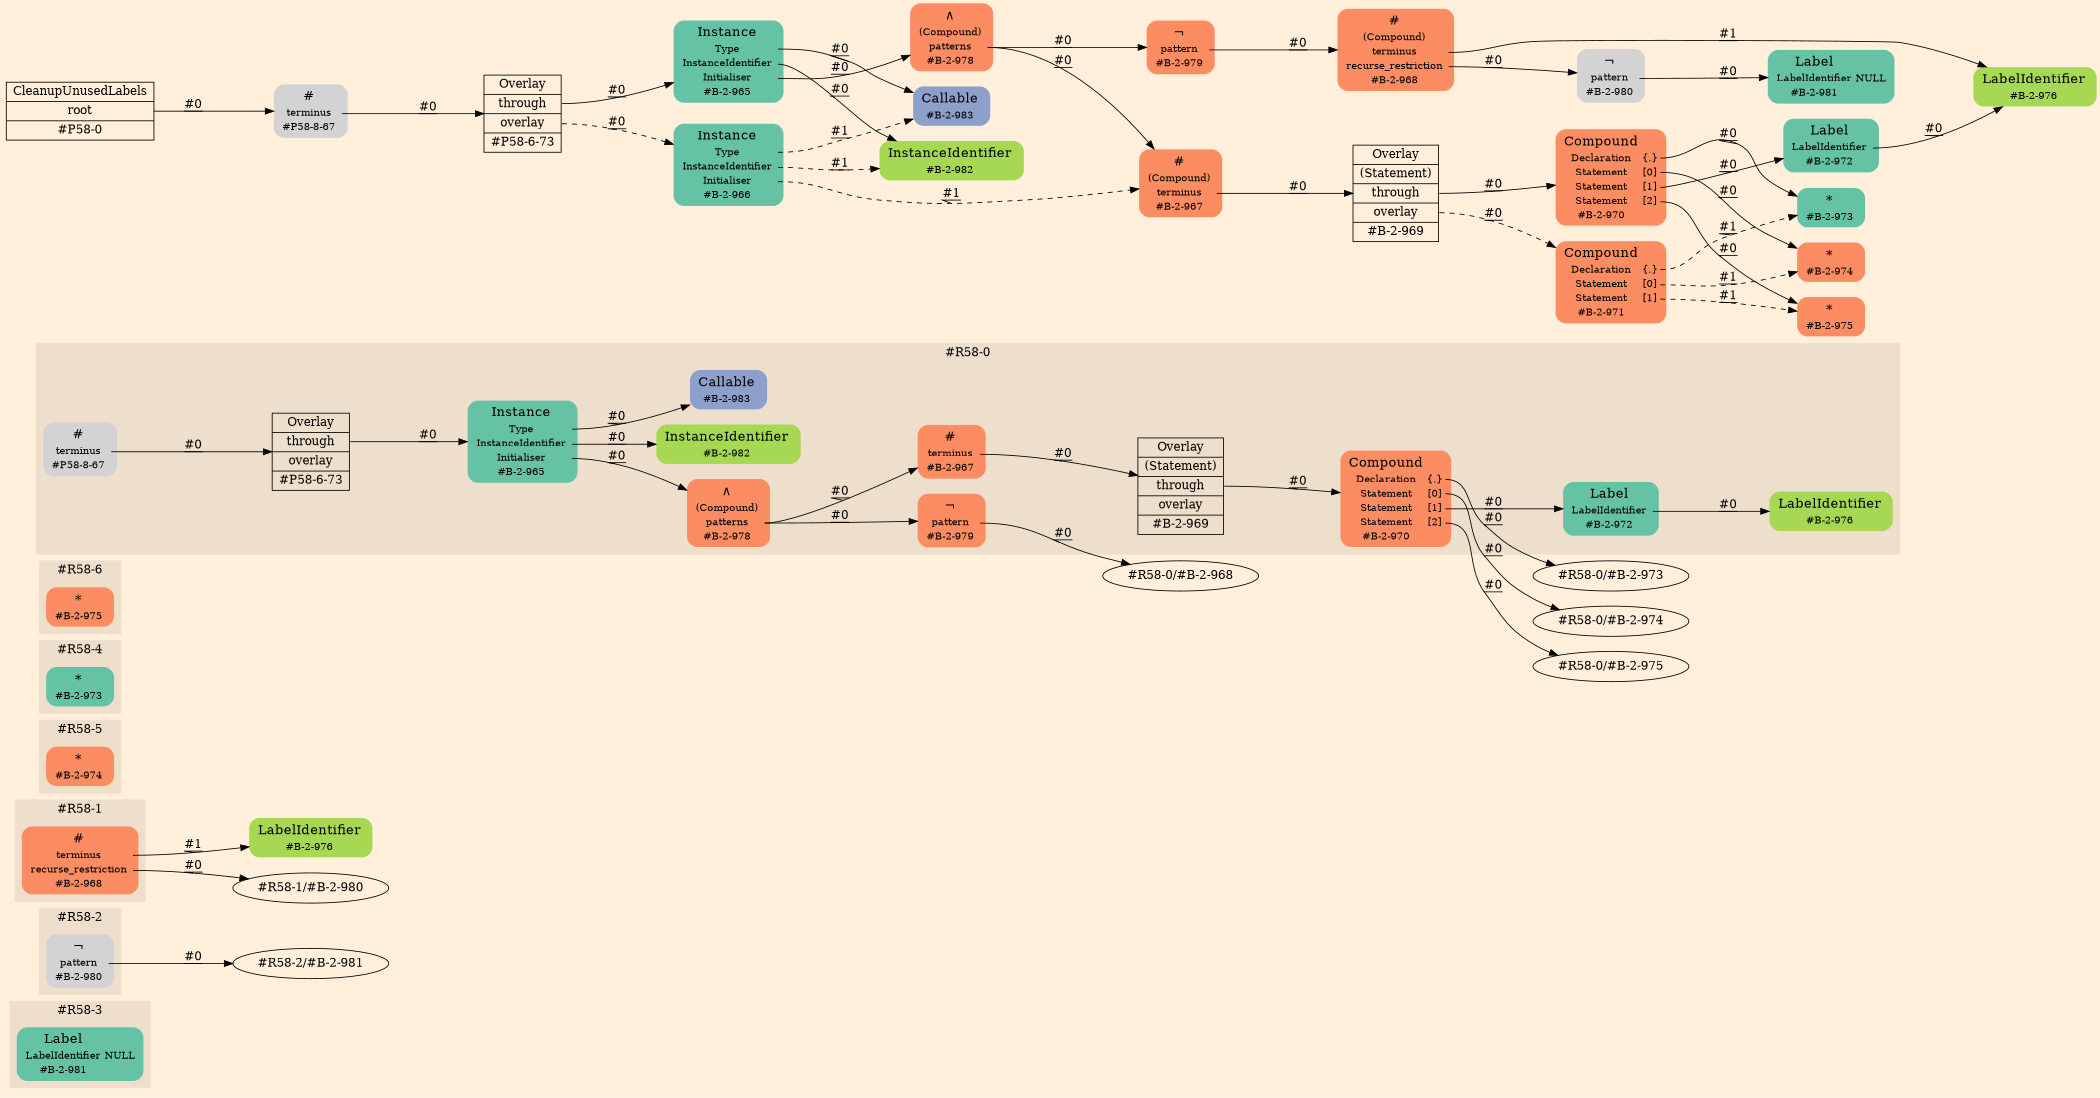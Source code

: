 digraph Inferno {
graph [
rankdir = "LR"
ranksep = 1.0
size = "14,20"
bgcolor = antiquewhite1
color = black
fontcolor = black
];
node [
];
subgraph "cluster#R58-3" {
label = "#R58-3"
style = "filled"
color = antiquewhite2
"#R58-3/#B-2-981" [
shape = "plaintext"
fillcolor = "/set28/1"
label = <<TABLE BORDER="0" CELLBORDER="0" CELLSPACING="0">
 <TR>
  <TD><FONT POINT-SIZE="16.0">Label</FONT></TD>
  <TD></TD>
 </TR>
 <TR>
  <TD>LabelIdentifier</TD>
  <TD PORT="port0">NULL</TD>
 </TR>
 <TR>
  <TD>#B-2-981</TD>
  <TD PORT="port1"></TD>
 </TR>
</TABLE>>
style = "rounded,filled"
fontsize = "12"
];
}
subgraph "cluster#R58-2" {
label = "#R58-2"
style = "filled"
color = antiquewhite2
"#R58-2/#B-2-980" [
shape = "plaintext"
label = <<TABLE BORDER="0" CELLBORDER="0" CELLSPACING="0">
 <TR>
  <TD><FONT POINT-SIZE="16.0">¬</FONT></TD>
  <TD></TD>
 </TR>
 <TR>
  <TD>pattern</TD>
  <TD PORT="port0"></TD>
 </TR>
 <TR>
  <TD>#B-2-980</TD>
  <TD PORT="port1"></TD>
 </TR>
</TABLE>>
style = "rounded,filled"
fontsize = "12"
];
}
"#R58-1/#B-2-976" [
shape = "plaintext"
fillcolor = "/set28/5"
label = <<TABLE BORDER="0" CELLBORDER="0" CELLSPACING="0">
 <TR>
  <TD><FONT POINT-SIZE="16.0">LabelIdentifier</FONT></TD>
  <TD></TD>
 </TR>
 <TR>
  <TD>#B-2-976</TD>
  <TD PORT="port0"></TD>
 </TR>
</TABLE>>
style = "rounded,filled"
fontsize = "12"
];
subgraph "cluster#R58-1" {
label = "#R58-1"
style = "filled"
color = antiquewhite2
"#R58-1/#B-2-968" [
shape = "plaintext"
fillcolor = "/set28/2"
label = <<TABLE BORDER="0" CELLBORDER="0" CELLSPACING="0">
 <TR>
  <TD><FONT POINT-SIZE="16.0">#</FONT></TD>
  <TD></TD>
 </TR>
 <TR>
  <TD>terminus</TD>
  <TD PORT="port0"></TD>
 </TR>
 <TR>
  <TD>recurse_restriction</TD>
  <TD PORT="port1"></TD>
 </TR>
 <TR>
  <TD>#B-2-968</TD>
  <TD PORT="port2"></TD>
 </TR>
</TABLE>>
style = "rounded,filled"
fontsize = "12"
];
}
subgraph "cluster#R58-5" {
label = "#R58-5"
style = "filled"
color = antiquewhite2
"#R58-5/#B-2-974" [
shape = "plaintext"
fillcolor = "/set28/2"
label = <<TABLE BORDER="0" CELLBORDER="0" CELLSPACING="0">
 <TR>
  <TD><FONT POINT-SIZE="16.0">*</FONT></TD>
  <TD></TD>
 </TR>
 <TR>
  <TD>#B-2-974</TD>
  <TD PORT="port0"></TD>
 </TR>
</TABLE>>
style = "rounded,filled"
fontsize = "12"
];
}
subgraph "cluster#R58-4" {
label = "#R58-4"
style = "filled"
color = antiquewhite2
"#R58-4/#B-2-973" [
shape = "plaintext"
fillcolor = "/set28/1"
label = <<TABLE BORDER="0" CELLBORDER="0" CELLSPACING="0">
 <TR>
  <TD><FONT POINT-SIZE="16.0">*</FONT></TD>
  <TD></TD>
 </TR>
 <TR>
  <TD>#B-2-973</TD>
  <TD PORT="port0"></TD>
 </TR>
</TABLE>>
style = "rounded,filled"
fontsize = "12"
];
}
subgraph "cluster#R58-6" {
label = "#R58-6"
style = "filled"
color = antiquewhite2
"#R58-6/#B-2-975" [
shape = "plaintext"
fillcolor = "/set28/2"
label = <<TABLE BORDER="0" CELLBORDER="0" CELLSPACING="0">
 <TR>
  <TD><FONT POINT-SIZE="16.0">*</FONT></TD>
  <TD></TD>
 </TR>
 <TR>
  <TD>#B-2-975</TD>
  <TD PORT="port0"></TD>
 </TR>
</TABLE>>
style = "rounded,filled"
fontsize = "12"
];
}
subgraph "cluster#R58-0" {
label = "#R58-0"
style = "filled"
color = antiquewhite2
"#R58-0/#B-2-979" [
shape = "plaintext"
fillcolor = "/set28/2"
label = <<TABLE BORDER="0" CELLBORDER="0" CELLSPACING="0">
 <TR>
  <TD><FONT POINT-SIZE="16.0">¬</FONT></TD>
  <TD></TD>
 </TR>
 <TR>
  <TD>pattern</TD>
  <TD PORT="port0"></TD>
 </TR>
 <TR>
  <TD>#B-2-979</TD>
  <TD PORT="port1"></TD>
 </TR>
</TABLE>>
style = "rounded,filled"
fontsize = "12"
];
"#R58-0/#B-2-976" [
shape = "plaintext"
fillcolor = "/set28/5"
label = <<TABLE BORDER="0" CELLBORDER="0" CELLSPACING="0">
 <TR>
  <TD><FONT POINT-SIZE="16.0">LabelIdentifier</FONT></TD>
  <TD></TD>
 </TR>
 <TR>
  <TD>#B-2-976</TD>
  <TD PORT="port0"></TD>
 </TR>
</TABLE>>
style = "rounded,filled"
fontsize = "12"
];
"#R58-0/#B-2-970" [
shape = "plaintext"
fillcolor = "/set28/2"
label = <<TABLE BORDER="0" CELLBORDER="0" CELLSPACING="0">
 <TR>
  <TD><FONT POINT-SIZE="16.0">Compound</FONT></TD>
  <TD></TD>
 </TR>
 <TR>
  <TD>Declaration</TD>
  <TD PORT="port0">{.}</TD>
 </TR>
 <TR>
  <TD>Statement</TD>
  <TD PORT="port1">[0]</TD>
 </TR>
 <TR>
  <TD>Statement</TD>
  <TD PORT="port2">[1]</TD>
 </TR>
 <TR>
  <TD>Statement</TD>
  <TD PORT="port3">[2]</TD>
 </TR>
 <TR>
  <TD>#B-2-970</TD>
  <TD PORT="port4"></TD>
 </TR>
</TABLE>>
style = "rounded,filled"
fontsize = "12"
];
"#R58-0/#B-2-969" [
shape = "record"
fillcolor = antiquewhite2
label = "<fixed> Overlay | <port0> (Statement) | <port1> through | <port2> overlay | <port3> #B-2-969"
style = "filled"
fontsize = "14"
color = black
fontcolor = black
];
"#R58-0/#B-2-967" [
shape = "plaintext"
fillcolor = "/set28/2"
label = <<TABLE BORDER="0" CELLBORDER="0" CELLSPACING="0">
 <TR>
  <TD><FONT POINT-SIZE="16.0">#</FONT></TD>
  <TD></TD>
 </TR>
 <TR>
  <TD>terminus</TD>
  <TD PORT="port0"></TD>
 </TR>
 <TR>
  <TD>#B-2-967</TD>
  <TD PORT="port1"></TD>
 </TR>
</TABLE>>
style = "rounded,filled"
fontsize = "12"
];
"#R58-0/#P58-6-73" [
shape = "record"
fillcolor = antiquewhite2
label = "<fixed> Overlay | <port0> through | <port1> overlay | <port2> #P58-6-73"
style = "filled"
fontsize = "14"
color = black
fontcolor = black
];
"#R58-0/#P58-8-67" [
shape = "plaintext"
label = <<TABLE BORDER="0" CELLBORDER="0" CELLSPACING="0">
 <TR>
  <TD><FONT POINT-SIZE="16.0">#</FONT></TD>
  <TD></TD>
 </TR>
 <TR>
  <TD>terminus</TD>
  <TD PORT="port0"></TD>
 </TR>
 <TR>
  <TD>#P58-8-67</TD>
  <TD PORT="port1"></TD>
 </TR>
</TABLE>>
style = "rounded,filled"
fontsize = "12"
];
"#R58-0/#B-2-965" [
shape = "plaintext"
fillcolor = "/set28/1"
label = <<TABLE BORDER="0" CELLBORDER="0" CELLSPACING="0">
 <TR>
  <TD><FONT POINT-SIZE="16.0">Instance</FONT></TD>
  <TD></TD>
 </TR>
 <TR>
  <TD>Type</TD>
  <TD PORT="port0"></TD>
 </TR>
 <TR>
  <TD>InstanceIdentifier</TD>
  <TD PORT="port1"></TD>
 </TR>
 <TR>
  <TD>Initialiser</TD>
  <TD PORT="port2"></TD>
 </TR>
 <TR>
  <TD>#B-2-965</TD>
  <TD PORT="port3"></TD>
 </TR>
</TABLE>>
style = "rounded,filled"
fontsize = "12"
];
"#R58-0/#B-2-983" [
shape = "plaintext"
fillcolor = "/set28/3"
label = <<TABLE BORDER="0" CELLBORDER="0" CELLSPACING="0">
 <TR>
  <TD><FONT POINT-SIZE="16.0">Callable</FONT></TD>
  <TD></TD>
 </TR>
 <TR>
  <TD>#B-2-983</TD>
  <TD PORT="port0"></TD>
 </TR>
</TABLE>>
style = "rounded,filled"
fontsize = "12"
];
"#R58-0/#B-2-982" [
shape = "plaintext"
fillcolor = "/set28/5"
label = <<TABLE BORDER="0" CELLBORDER="0" CELLSPACING="0">
 <TR>
  <TD><FONT POINT-SIZE="16.0">InstanceIdentifier</FONT></TD>
  <TD></TD>
 </TR>
 <TR>
  <TD>#B-2-982</TD>
  <TD PORT="port0"></TD>
 </TR>
</TABLE>>
style = "rounded,filled"
fontsize = "12"
];
"#R58-0/#B-2-972" [
shape = "plaintext"
fillcolor = "/set28/1"
label = <<TABLE BORDER="0" CELLBORDER="0" CELLSPACING="0">
 <TR>
  <TD><FONT POINT-SIZE="16.0">Label</FONT></TD>
  <TD></TD>
 </TR>
 <TR>
  <TD>LabelIdentifier</TD>
  <TD PORT="port0"></TD>
 </TR>
 <TR>
  <TD>#B-2-972</TD>
  <TD PORT="port1"></TD>
 </TR>
</TABLE>>
style = "rounded,filled"
fontsize = "12"
];
"#R58-0/#B-2-978" [
shape = "plaintext"
fillcolor = "/set28/2"
label = <<TABLE BORDER="0" CELLBORDER="0" CELLSPACING="0">
 <TR>
  <TD><FONT POINT-SIZE="16.0">∧</FONT></TD>
  <TD></TD>
 </TR>
 <TR>
  <TD>(Compound)</TD>
  <TD PORT="port0"></TD>
 </TR>
 <TR>
  <TD>patterns</TD>
  <TD PORT="port1"></TD>
 </TR>
 <TR>
  <TD>#B-2-978</TD>
  <TD PORT="port2"></TD>
 </TR>
</TABLE>>
style = "rounded,filled"
fontsize = "12"
];
}
"CR#P58-0" [
shape = "record"
fillcolor = antiquewhite1
label = "<fixed> CleanupUnusedLabels | <port0> root | <port1> #P58-0"
style = "filled"
fontsize = "14"
color = black
fontcolor = black
];
"#P58-8-67" [
shape = "plaintext"
label = <<TABLE BORDER="0" CELLBORDER="0" CELLSPACING="0">
 <TR>
  <TD><FONT POINT-SIZE="16.0">#</FONT></TD>
  <TD></TD>
 </TR>
 <TR>
  <TD>terminus</TD>
  <TD PORT="port0"></TD>
 </TR>
 <TR>
  <TD>#P58-8-67</TD>
  <TD PORT="port1"></TD>
 </TR>
</TABLE>>
style = "rounded,filled"
fontsize = "12"
];
"#P58-6-73" [
shape = "record"
fillcolor = antiquewhite1
label = "<fixed> Overlay | <port0> through | <port1> overlay | <port2> #P58-6-73"
style = "filled"
fontsize = "14"
color = black
fontcolor = black
];
"#B-2-965" [
shape = "plaintext"
fillcolor = "/set28/1"
label = <<TABLE BORDER="0" CELLBORDER="0" CELLSPACING="0">
 <TR>
  <TD><FONT POINT-SIZE="16.0">Instance</FONT></TD>
  <TD></TD>
 </TR>
 <TR>
  <TD>Type</TD>
  <TD PORT="port0"></TD>
 </TR>
 <TR>
  <TD>InstanceIdentifier</TD>
  <TD PORT="port1"></TD>
 </TR>
 <TR>
  <TD>Initialiser</TD>
  <TD PORT="port2"></TD>
 </TR>
 <TR>
  <TD>#B-2-965</TD>
  <TD PORT="port3"></TD>
 </TR>
</TABLE>>
style = "rounded,filled"
fontsize = "12"
];
"#B-2-983" [
shape = "plaintext"
fillcolor = "/set28/3"
label = <<TABLE BORDER="0" CELLBORDER="0" CELLSPACING="0">
 <TR>
  <TD><FONT POINT-SIZE="16.0">Callable</FONT></TD>
  <TD></TD>
 </TR>
 <TR>
  <TD>#B-2-983</TD>
  <TD PORT="port0"></TD>
 </TR>
</TABLE>>
style = "rounded,filled"
fontsize = "12"
];
"#B-2-982" [
shape = "plaintext"
fillcolor = "/set28/5"
label = <<TABLE BORDER="0" CELLBORDER="0" CELLSPACING="0">
 <TR>
  <TD><FONT POINT-SIZE="16.0">InstanceIdentifier</FONT></TD>
  <TD></TD>
 </TR>
 <TR>
  <TD>#B-2-982</TD>
  <TD PORT="port0"></TD>
 </TR>
</TABLE>>
style = "rounded,filled"
fontsize = "12"
];
"#B-2-978" [
shape = "plaintext"
fillcolor = "/set28/2"
label = <<TABLE BORDER="0" CELLBORDER="0" CELLSPACING="0">
 <TR>
  <TD><FONT POINT-SIZE="16.0">∧</FONT></TD>
  <TD></TD>
 </TR>
 <TR>
  <TD>(Compound)</TD>
  <TD PORT="port0"></TD>
 </TR>
 <TR>
  <TD>patterns</TD>
  <TD PORT="port1"></TD>
 </TR>
 <TR>
  <TD>#B-2-978</TD>
  <TD PORT="port2"></TD>
 </TR>
</TABLE>>
style = "rounded,filled"
fontsize = "12"
];
"#B-2-967" [
shape = "plaintext"
fillcolor = "/set28/2"
label = <<TABLE BORDER="0" CELLBORDER="0" CELLSPACING="0">
 <TR>
  <TD><FONT POINT-SIZE="16.0">#</FONT></TD>
  <TD></TD>
 </TR>
 <TR>
  <TD>(Compound)</TD>
  <TD PORT="port0"></TD>
 </TR>
 <TR>
  <TD>terminus</TD>
  <TD PORT="port1"></TD>
 </TR>
 <TR>
  <TD>#B-2-967</TD>
  <TD PORT="port2"></TD>
 </TR>
</TABLE>>
style = "rounded,filled"
fontsize = "12"
];
"#B-2-969" [
shape = "record"
fillcolor = antiquewhite1
label = "<fixed> Overlay | <port0> (Statement) | <port1> through | <port2> overlay | <port3> #B-2-969"
style = "filled"
fontsize = "14"
color = black
fontcolor = black
];
"#B-2-970" [
shape = "plaintext"
fillcolor = "/set28/2"
label = <<TABLE BORDER="0" CELLBORDER="0" CELLSPACING="0">
 <TR>
  <TD><FONT POINT-SIZE="16.0">Compound</FONT></TD>
  <TD></TD>
 </TR>
 <TR>
  <TD>Declaration</TD>
  <TD PORT="port0">{.}</TD>
 </TR>
 <TR>
  <TD>Statement</TD>
  <TD PORT="port1">[0]</TD>
 </TR>
 <TR>
  <TD>Statement</TD>
  <TD PORT="port2">[1]</TD>
 </TR>
 <TR>
  <TD>Statement</TD>
  <TD PORT="port3">[2]</TD>
 </TR>
 <TR>
  <TD>#B-2-970</TD>
  <TD PORT="port4"></TD>
 </TR>
</TABLE>>
style = "rounded,filled"
fontsize = "12"
];
"#B-2-973" [
shape = "plaintext"
fillcolor = "/set28/1"
label = <<TABLE BORDER="0" CELLBORDER="0" CELLSPACING="0">
 <TR>
  <TD><FONT POINT-SIZE="16.0">*</FONT></TD>
  <TD></TD>
 </TR>
 <TR>
  <TD>#B-2-973</TD>
  <TD PORT="port0"></TD>
 </TR>
</TABLE>>
style = "rounded,filled"
fontsize = "12"
];
"#B-2-974" [
shape = "plaintext"
fillcolor = "/set28/2"
label = <<TABLE BORDER="0" CELLBORDER="0" CELLSPACING="0">
 <TR>
  <TD><FONT POINT-SIZE="16.0">*</FONT></TD>
  <TD></TD>
 </TR>
 <TR>
  <TD>#B-2-974</TD>
  <TD PORT="port0"></TD>
 </TR>
</TABLE>>
style = "rounded,filled"
fontsize = "12"
];
"#B-2-972" [
shape = "plaintext"
fillcolor = "/set28/1"
label = <<TABLE BORDER="0" CELLBORDER="0" CELLSPACING="0">
 <TR>
  <TD><FONT POINT-SIZE="16.0">Label</FONT></TD>
  <TD></TD>
 </TR>
 <TR>
  <TD>LabelIdentifier</TD>
  <TD PORT="port0"></TD>
 </TR>
 <TR>
  <TD>#B-2-972</TD>
  <TD PORT="port1"></TD>
 </TR>
</TABLE>>
style = "rounded,filled"
fontsize = "12"
];
"#B-2-976" [
shape = "plaintext"
fillcolor = "/set28/5"
label = <<TABLE BORDER="0" CELLBORDER="0" CELLSPACING="0">
 <TR>
  <TD><FONT POINT-SIZE="16.0">LabelIdentifier</FONT></TD>
  <TD></TD>
 </TR>
 <TR>
  <TD>#B-2-976</TD>
  <TD PORT="port0"></TD>
 </TR>
</TABLE>>
style = "rounded,filled"
fontsize = "12"
];
"#B-2-975" [
shape = "plaintext"
fillcolor = "/set28/2"
label = <<TABLE BORDER="0" CELLBORDER="0" CELLSPACING="0">
 <TR>
  <TD><FONT POINT-SIZE="16.0">*</FONT></TD>
  <TD></TD>
 </TR>
 <TR>
  <TD>#B-2-975</TD>
  <TD PORT="port0"></TD>
 </TR>
</TABLE>>
style = "rounded,filled"
fontsize = "12"
];
"#B-2-971" [
shape = "plaintext"
fillcolor = "/set28/2"
label = <<TABLE BORDER="0" CELLBORDER="0" CELLSPACING="0">
 <TR>
  <TD><FONT POINT-SIZE="16.0">Compound</FONT></TD>
  <TD></TD>
 </TR>
 <TR>
  <TD>Declaration</TD>
  <TD PORT="port0">{.}</TD>
 </TR>
 <TR>
  <TD>Statement</TD>
  <TD PORT="port1">[0]</TD>
 </TR>
 <TR>
  <TD>Statement</TD>
  <TD PORT="port2">[1]</TD>
 </TR>
 <TR>
  <TD>#B-2-971</TD>
  <TD PORT="port3"></TD>
 </TR>
</TABLE>>
style = "rounded,filled"
fontsize = "12"
];
"#B-2-979" [
shape = "plaintext"
fillcolor = "/set28/2"
label = <<TABLE BORDER="0" CELLBORDER="0" CELLSPACING="0">
 <TR>
  <TD><FONT POINT-SIZE="16.0">¬</FONT></TD>
  <TD></TD>
 </TR>
 <TR>
  <TD>pattern</TD>
  <TD PORT="port0"></TD>
 </TR>
 <TR>
  <TD>#B-2-979</TD>
  <TD PORT="port1"></TD>
 </TR>
</TABLE>>
style = "rounded,filled"
fontsize = "12"
];
"#B-2-968" [
shape = "plaintext"
fillcolor = "/set28/2"
label = <<TABLE BORDER="0" CELLBORDER="0" CELLSPACING="0">
 <TR>
  <TD><FONT POINT-SIZE="16.0">#</FONT></TD>
  <TD></TD>
 </TR>
 <TR>
  <TD>(Compound)</TD>
  <TD PORT="port0"></TD>
 </TR>
 <TR>
  <TD>terminus</TD>
  <TD PORT="port1"></TD>
 </TR>
 <TR>
  <TD>recurse_restriction</TD>
  <TD PORT="port2"></TD>
 </TR>
 <TR>
  <TD>#B-2-968</TD>
  <TD PORT="port3"></TD>
 </TR>
</TABLE>>
style = "rounded,filled"
fontsize = "12"
];
"#B-2-980" [
shape = "plaintext"
label = <<TABLE BORDER="0" CELLBORDER="0" CELLSPACING="0">
 <TR>
  <TD><FONT POINT-SIZE="16.0">¬</FONT></TD>
  <TD></TD>
 </TR>
 <TR>
  <TD>pattern</TD>
  <TD PORT="port0"></TD>
 </TR>
 <TR>
  <TD>#B-2-980</TD>
  <TD PORT="port1"></TD>
 </TR>
</TABLE>>
style = "rounded,filled"
fontsize = "12"
];
"#B-2-981" [
shape = "plaintext"
fillcolor = "/set28/1"
label = <<TABLE BORDER="0" CELLBORDER="0" CELLSPACING="0">
 <TR>
  <TD><FONT POINT-SIZE="16.0">Label</FONT></TD>
  <TD></TD>
 </TR>
 <TR>
  <TD>LabelIdentifier</TD>
  <TD PORT="port0">NULL</TD>
 </TR>
 <TR>
  <TD>#B-2-981</TD>
  <TD PORT="port1"></TD>
 </TR>
</TABLE>>
style = "rounded,filled"
fontsize = "12"
];
"#B-2-966" [
shape = "plaintext"
fillcolor = "/set28/1"
label = <<TABLE BORDER="0" CELLBORDER="0" CELLSPACING="0">
 <TR>
  <TD><FONT POINT-SIZE="16.0">Instance</FONT></TD>
  <TD></TD>
 </TR>
 <TR>
  <TD>Type</TD>
  <TD PORT="port0"></TD>
 </TR>
 <TR>
  <TD>InstanceIdentifier</TD>
  <TD PORT="port1"></TD>
 </TR>
 <TR>
  <TD>Initialiser</TD>
  <TD PORT="port2"></TD>
 </TR>
 <TR>
  <TD>#B-2-966</TD>
  <TD PORT="port3"></TD>
 </TR>
</TABLE>>
style = "rounded,filled"
fontsize = "12"
];
"CR#P58-0":port0 -> "#P58-8-67" [style="solid"
label = "#0"
decorate = true
color = black
fontcolor = black
];
"#P58-8-67":port0 -> "#P58-6-73" [style="solid"
label = "#0"
decorate = true
color = black
fontcolor = black
];
"#P58-6-73":port0 -> "#B-2-965" [style="solid"
label = "#0"
decorate = true
color = black
fontcolor = black
];
"#P58-6-73":port1 -> "#B-2-966" [style="dashed"
label = "#0"
decorate = true
color = black
fontcolor = black
];
"#B-2-965":port0 -> "#B-2-983" [style="solid"
label = "#0"
decorate = true
color = black
fontcolor = black
];
"#B-2-965":port1 -> "#B-2-982" [style="solid"
label = "#0"
decorate = true
color = black
fontcolor = black
];
"#B-2-965":port2 -> "#B-2-978" [style="solid"
label = "#0"
decorate = true
color = black
fontcolor = black
];
"#B-2-978":port1 -> "#B-2-967" [style="solid"
label = "#0"
decorate = true
color = black
fontcolor = black
];
"#B-2-978":port1 -> "#B-2-979" [style="solid"
label = "#0"
decorate = true
color = black
fontcolor = black
];
"#B-2-967":port1 -> "#B-2-969" [style="solid"
label = "#0"
decorate = true
color = black
fontcolor = black
];
"#B-2-969":port1 -> "#B-2-970" [style="solid"
label = "#0"
decorate = true
color = black
fontcolor = black
];
"#B-2-969":port2 -> "#B-2-971" [style="dashed"
label = "#0"
decorate = true
color = black
fontcolor = black
];
"#B-2-970":port0 -> "#B-2-973" [style="solid"
label = "#0"
decorate = true
color = black
fontcolor = black
];
"#B-2-970":port1 -> "#B-2-974" [style="solid"
label = "#0"
decorate = true
color = black
fontcolor = black
];
"#B-2-970":port2 -> "#B-2-972" [style="solid"
label = "#0"
decorate = true
color = black
fontcolor = black
];
"#B-2-970":port3 -> "#B-2-975" [style="solid"
label = "#0"
decorate = true
color = black
fontcolor = black
];
"#B-2-972":port0 -> "#B-2-976" [style="solid"
label = "#0"
decorate = true
color = black
fontcolor = black
];
"#B-2-971":port0 -> "#B-2-973" [style="dashed"
label = "#1"
decorate = true
color = black
fontcolor = black
];
"#B-2-971":port1 -> "#B-2-974" [style="dashed"
label = "#1"
decorate = true
color = black
fontcolor = black
];
"#B-2-971":port2 -> "#B-2-975" [style="dashed"
label = "#1"
decorate = true
color = black
fontcolor = black
];
"#B-2-979":port0 -> "#B-2-968" [style="solid"
label = "#0"
decorate = true
color = black
fontcolor = black
];
"#B-2-968":port1 -> "#B-2-976" [style="solid"
label = "#1"
decorate = true
color = black
fontcolor = black
];
"#B-2-968":port2 -> "#B-2-980" [style="solid"
label = "#0"
decorate = true
color = black
fontcolor = black
];
"#B-2-980":port0 -> "#B-2-981" [style="solid"
label = "#0"
decorate = true
color = black
fontcolor = black
];
"#B-2-966":port0 -> "#B-2-983" [style="dashed"
label = "#1"
decorate = true
color = black
fontcolor = black
];
"#B-2-966":port1 -> "#B-2-982" [style="dashed"
label = "#1"
decorate = true
color = black
fontcolor = black
];
"#B-2-966":port2 -> "#B-2-967" [style="dashed"
label = "#1"
decorate = true
color = black
fontcolor = black
];
"#R58-0/#B-2-979":port0 -> "#R58-0/#B-2-968" [style="solid"
label = "#0"
decorate = true
color = black
fontcolor = black
];
"#R58-0/#B-2-970":port0 -> "#R58-0/#B-2-973" [style="solid"
label = "#0"
decorate = true
color = black
fontcolor = black
];
"#R58-0/#B-2-970":port1 -> "#R58-0/#B-2-974" [style="solid"
label = "#0"
decorate = true
color = black
fontcolor = black
];
"#R58-0/#B-2-970":port2 -> "#R58-0/#B-2-972" [style="solid"
label = "#0"
decorate = true
color = black
fontcolor = black
];
"#R58-0/#B-2-970":port3 -> "#R58-0/#B-2-975" [style="solid"
label = "#0"
decorate = true
color = black
fontcolor = black
];
"#R58-0/#B-2-969":port1 -> "#R58-0/#B-2-970" [style="solid"
label = "#0"
decorate = true
color = black
fontcolor = black
];
"#R58-0/#B-2-967":port0 -> "#R58-0/#B-2-969" [style="solid"
label = "#0"
decorate = true
color = black
fontcolor = black
];
"#R58-0/#P58-6-73":port0 -> "#R58-0/#B-2-965" [style="solid"
label = "#0"
decorate = true
color = black
fontcolor = black
];
"#R58-0/#P58-8-67":port0 -> "#R58-0/#P58-6-73" [style="solid"
label = "#0"
decorate = true
color = black
fontcolor = black
];
"#R58-0/#B-2-965":port0 -> "#R58-0/#B-2-983" [style="solid"
label = "#0"
decorate = true
color = black
fontcolor = black
];
"#R58-0/#B-2-965":port1 -> "#R58-0/#B-2-982" [style="solid"
label = "#0"
decorate = true
color = black
fontcolor = black
];
"#R58-0/#B-2-965":port2 -> "#R58-0/#B-2-978" [style="solid"
label = "#0"
decorate = true
color = black
fontcolor = black
];
"#R58-0/#B-2-972":port0 -> "#R58-0/#B-2-976" [style="solid"
label = "#0"
decorate = true
color = black
fontcolor = black
];
"#R58-0/#B-2-978":port1 -> "#R58-0/#B-2-967" [style="solid"
label = "#0"
decorate = true
color = black
fontcolor = black
];
"#R58-0/#B-2-978":port1 -> "#R58-0/#B-2-979" [style="solid"
label = "#0"
decorate = true
color = black
fontcolor = black
];
"#R58-1/#B-2-968":port0 -> "#R58-1/#B-2-976" [style="solid"
label = "#1"
decorate = true
color = black
fontcolor = black
];
"#R58-1/#B-2-968":port1 -> "#R58-1/#B-2-980" [style="solid"
label = "#0"
decorate = true
color = black
fontcolor = black
];
"#R58-2/#B-2-980":port0 -> "#R58-2/#B-2-981" [style="solid"
label = "#0"
decorate = true
color = black
fontcolor = black
];
}

